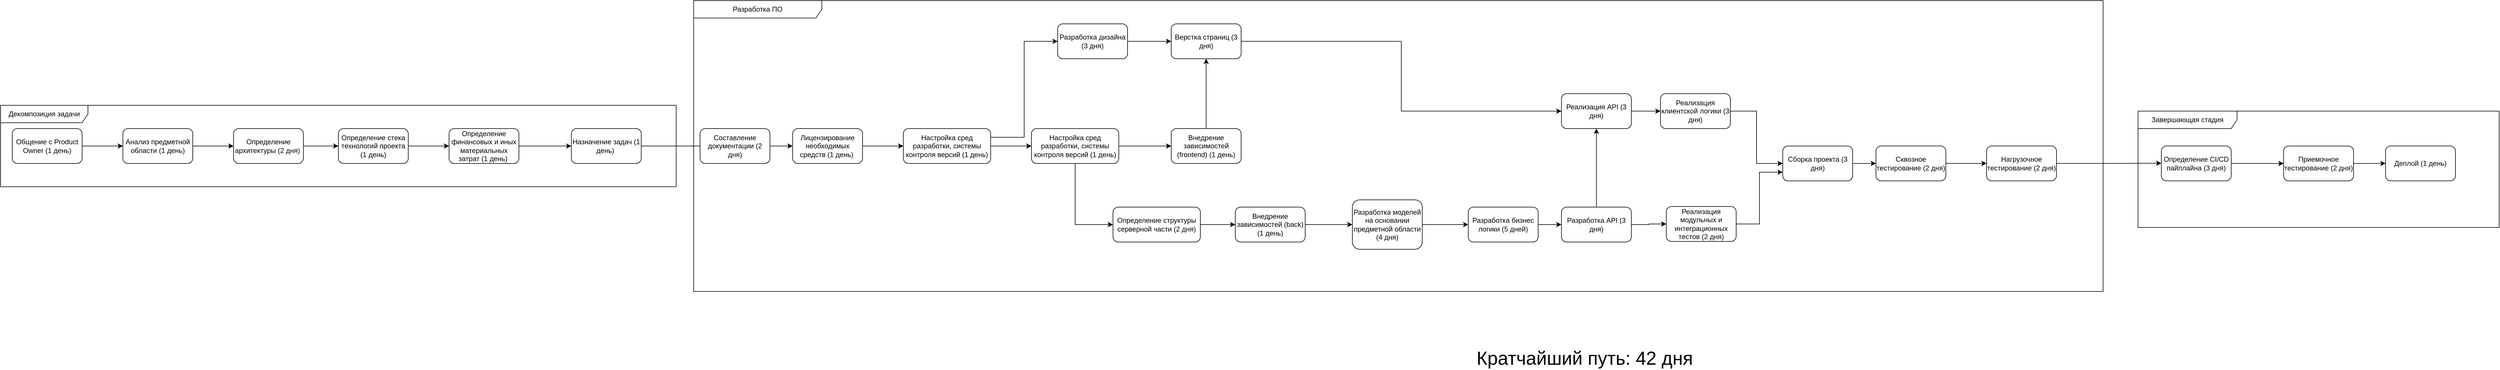 <mxfile version="20.5.1" type="github">
  <diagram id="G0ImZ3TkjKc3nKQnFde2" name="Страница 1">
    <mxGraphModel dx="3226" dy="1737" grid="1" gridSize="10" guides="1" tooltips="1" connect="1" arrows="1" fold="1" page="1" pageScale="1" pageWidth="827" pageHeight="1169" math="0" shadow="0">
      <root>
        <mxCell id="0" />
        <mxCell id="1" parent="0" />
        <mxCell id="lcK1XKiAMXI63a-Bte1b-5" style="edgeStyle=orthogonalEdgeStyle;rounded=0;orthogonalLoop=1;jettySize=auto;html=1;exitX=1;exitY=0.5;exitDx=0;exitDy=0;" parent="1" source="lcK1XKiAMXI63a-Bte1b-1" target="lcK1XKiAMXI63a-Bte1b-4" edge="1">
          <mxGeometry relative="1" as="geometry" />
        </mxCell>
        <mxCell id="lcK1XKiAMXI63a-Bte1b-1" value="Общение с Product Owner (1 день)" style="rounded=1;whiteSpace=wrap;html=1;" parent="1" vertex="1">
          <mxGeometry x="60" y="390" width="120" height="60" as="geometry" />
        </mxCell>
        <mxCell id="lcK1XKiAMXI63a-Bte1b-9" style="edgeStyle=orthogonalEdgeStyle;rounded=0;orthogonalLoop=1;jettySize=auto;html=1;exitX=1;exitY=0.5;exitDx=0;exitDy=0;" parent="1" source="lcK1XKiAMXI63a-Bte1b-4" target="lcK1XKiAMXI63a-Bte1b-8" edge="1">
          <mxGeometry relative="1" as="geometry" />
        </mxCell>
        <mxCell id="lcK1XKiAMXI63a-Bte1b-4" value="Анализ предметной области (1 день)" style="rounded=1;whiteSpace=wrap;html=1;" parent="1" vertex="1">
          <mxGeometry x="250" y="390" width="120" height="60" as="geometry" />
        </mxCell>
        <mxCell id="lcK1XKiAMXI63a-Bte1b-11" style="edgeStyle=orthogonalEdgeStyle;rounded=0;orthogonalLoop=1;jettySize=auto;html=1;exitX=1;exitY=0.5;exitDx=0;exitDy=0;" parent="1" source="lcK1XKiAMXI63a-Bte1b-8" target="lcK1XKiAMXI63a-Bte1b-10" edge="1">
          <mxGeometry relative="1" as="geometry" />
        </mxCell>
        <mxCell id="lcK1XKiAMXI63a-Bte1b-8" value="Определение архитектуры (2 дня)&amp;nbsp;" style="rounded=1;whiteSpace=wrap;html=1;" parent="1" vertex="1">
          <mxGeometry x="440" y="390" width="120" height="60" as="geometry" />
        </mxCell>
        <mxCell id="lcK1XKiAMXI63a-Bte1b-13" style="edgeStyle=orthogonalEdgeStyle;rounded=0;orthogonalLoop=1;jettySize=auto;html=1;exitX=1;exitY=0.5;exitDx=0;exitDy=0;" parent="1" source="lcK1XKiAMXI63a-Bte1b-10" target="lcK1XKiAMXI63a-Bte1b-12" edge="1">
          <mxGeometry relative="1" as="geometry" />
        </mxCell>
        <mxCell id="lcK1XKiAMXI63a-Bte1b-10" value="Определение стека технологий проекта (1 день)" style="rounded=1;whiteSpace=wrap;html=1;" parent="1" vertex="1">
          <mxGeometry x="620" y="390" width="120" height="60" as="geometry" />
        </mxCell>
        <mxCell id="lcK1XKiAMXI63a-Bte1b-15" style="edgeStyle=orthogonalEdgeStyle;rounded=0;orthogonalLoop=1;jettySize=auto;html=1;exitX=1;exitY=0.5;exitDx=0;exitDy=0;" parent="1" source="lcK1XKiAMXI63a-Bte1b-12" target="lcK1XKiAMXI63a-Bte1b-14" edge="1">
          <mxGeometry relative="1" as="geometry" />
        </mxCell>
        <mxCell id="lcK1XKiAMXI63a-Bte1b-12" value="Определение финансовых и иных материальных затрат (1 день)&amp;nbsp;" style="rounded=1;whiteSpace=wrap;html=1;" parent="1" vertex="1">
          <mxGeometry x="810" y="390" width="120" height="60" as="geometry" />
        </mxCell>
        <mxCell id="lcK1XKiAMXI63a-Bte1b-18" style="edgeStyle=orthogonalEdgeStyle;rounded=0;orthogonalLoop=1;jettySize=auto;html=1;exitX=1;exitY=0.5;exitDx=0;exitDy=0;" parent="1" source="lcK1XKiAMXI63a-Bte1b-14" edge="1">
          <mxGeometry relative="1" as="geometry">
            <mxPoint x="1250" y="420" as="targetPoint" />
          </mxGeometry>
        </mxCell>
        <mxCell id="lcK1XKiAMXI63a-Bte1b-14" value="Назначение задач (1 день)&amp;nbsp;" style="rounded=1;whiteSpace=wrap;html=1;" parent="1" vertex="1">
          <mxGeometry x="1020" y="390" width="120" height="60" as="geometry" />
        </mxCell>
        <mxCell id="lcK1XKiAMXI63a-Bte1b-16" value="Декомпозиция задачи" style="shape=umlFrame;whiteSpace=wrap;html=1;width=150;height=30;" parent="1" vertex="1">
          <mxGeometry x="40" y="350" width="1160" height="140" as="geometry" />
        </mxCell>
        <mxCell id="lcK1XKiAMXI63a-Bte1b-20" style="edgeStyle=orthogonalEdgeStyle;rounded=0;orthogonalLoop=1;jettySize=auto;html=1;exitX=1;exitY=0.5;exitDx=0;exitDy=0;" parent="1" source="lcK1XKiAMXI63a-Bte1b-17" target="lcK1XKiAMXI63a-Bte1b-19" edge="1">
          <mxGeometry relative="1" as="geometry" />
        </mxCell>
        <mxCell id="lcK1XKiAMXI63a-Bte1b-17" value="Лицензирование необходимых средств (1 день)&amp;nbsp;" style="rounded=1;whiteSpace=wrap;html=1;" parent="1" vertex="1">
          <mxGeometry x="1400" y="390" width="120" height="60" as="geometry" />
        </mxCell>
        <mxCell id="lcK1XKiAMXI63a-Bte1b-25" style="edgeStyle=orthogonalEdgeStyle;rounded=0;orthogonalLoop=1;jettySize=auto;html=1;exitX=1;exitY=0.5;exitDx=0;exitDy=0;" parent="1" source="lcK1XKiAMXI63a-Bte1b-19" target="lcK1XKiAMXI63a-Bte1b-24" edge="1">
          <mxGeometry relative="1" as="geometry" />
        </mxCell>
        <mxCell id="lcK1XKiAMXI63a-Bte1b-38" style="edgeStyle=orthogonalEdgeStyle;rounded=0;orthogonalLoop=1;jettySize=auto;html=1;exitX=1;exitY=0.25;exitDx=0;exitDy=0;entryX=0;entryY=0.5;entryDx=0;entryDy=0;" parent="1" source="lcK1XKiAMXI63a-Bte1b-19" target="lcK1XKiAMXI63a-Bte1b-22" edge="1">
          <mxGeometry relative="1" as="geometry" />
        </mxCell>
        <mxCell id="lcK1XKiAMXI63a-Bte1b-19" value="Настройка сред разработки, системы контроля версий (1 день)" style="rounded=1;whiteSpace=wrap;html=1;" parent="1" vertex="1">
          <mxGeometry x="1590" y="390" width="150" height="60" as="geometry" />
        </mxCell>
        <mxCell id="lcK1XKiAMXI63a-Bte1b-39" style="edgeStyle=orthogonalEdgeStyle;rounded=0;orthogonalLoop=1;jettySize=auto;html=1;exitX=1;exitY=0.5;exitDx=0;exitDy=0;" parent="1" source="lcK1XKiAMXI63a-Bte1b-22" target="lcK1XKiAMXI63a-Bte1b-26" edge="1">
          <mxGeometry relative="1" as="geometry" />
        </mxCell>
        <mxCell id="lcK1XKiAMXI63a-Bte1b-22" value="Разработка дизайна (3 дня)" style="rounded=1;whiteSpace=wrap;html=1;" parent="1" vertex="1">
          <mxGeometry x="1855" y="210" width="120" height="60" as="geometry" />
        </mxCell>
        <mxCell id="lcK1XKiAMXI63a-Bte1b-41" style="edgeStyle=orthogonalEdgeStyle;rounded=0;orthogonalLoop=1;jettySize=auto;html=1;exitX=1;exitY=0.5;exitDx=0;exitDy=0;entryX=0;entryY=0.5;entryDx=0;entryDy=0;" parent="1" source="lcK1XKiAMXI63a-Bte1b-24" target="lcK1XKiAMXI63a-Bte1b-29" edge="1">
          <mxGeometry relative="1" as="geometry" />
        </mxCell>
        <mxCell id="4vQOCHO3VHcIaMDnGL-M-1" style="edgeStyle=orthogonalEdgeStyle;rounded=0;orthogonalLoop=1;jettySize=auto;html=1;entryX=0;entryY=0.5;entryDx=0;entryDy=0;" edge="1" parent="1" source="lcK1XKiAMXI63a-Bte1b-24" target="4vQOCHO3VHcIaMDnGL-M-2">
          <mxGeometry relative="1" as="geometry">
            <mxPoint x="1885" y="590" as="targetPoint" />
          </mxGeometry>
        </mxCell>
        <mxCell id="lcK1XKiAMXI63a-Bte1b-24" value="Настройка сред разработки, системы контроля версий (1 день)" style="rounded=1;whiteSpace=wrap;html=1;" parent="1" vertex="1">
          <mxGeometry x="1810" y="390" width="150" height="60" as="geometry" />
        </mxCell>
        <mxCell id="4vQOCHO3VHcIaMDnGL-M-19" style="edgeStyle=orthogonalEdgeStyle;rounded=0;orthogonalLoop=1;jettySize=auto;html=1;exitX=1;exitY=0.5;exitDx=0;exitDy=0;entryX=0;entryY=0.5;entryDx=0;entryDy=0;" edge="1" parent="1" source="lcK1XKiAMXI63a-Bte1b-26" target="lcK1XKiAMXI63a-Bte1b-32">
          <mxGeometry relative="1" as="geometry" />
        </mxCell>
        <mxCell id="lcK1XKiAMXI63a-Bte1b-26" value="Верстка страниц (3 дня)" style="rounded=1;whiteSpace=wrap;html=1;" parent="1" vertex="1">
          <mxGeometry x="2050" y="210" width="120" height="60" as="geometry" />
        </mxCell>
        <mxCell id="lcK1XKiAMXI63a-Bte1b-42" style="edgeStyle=orthogonalEdgeStyle;rounded=0;orthogonalLoop=1;jettySize=auto;html=1;exitX=0.5;exitY=0;exitDx=0;exitDy=0;entryX=0.5;entryY=1;entryDx=0;entryDy=0;" parent="1" source="lcK1XKiAMXI63a-Bte1b-29" target="lcK1XKiAMXI63a-Bte1b-26" edge="1">
          <mxGeometry relative="1" as="geometry">
            <Array as="points" />
          </mxGeometry>
        </mxCell>
        <mxCell id="lcK1XKiAMXI63a-Bte1b-29" value="Внедрение зависимостей (frontend) (1 день)" style="rounded=1;whiteSpace=wrap;html=1;" parent="1" vertex="1">
          <mxGeometry x="2050" y="390" width="120" height="60" as="geometry" />
        </mxCell>
        <mxCell id="4vQOCHO3VHcIaMDnGL-M-20" style="edgeStyle=orthogonalEdgeStyle;rounded=0;orthogonalLoop=1;jettySize=auto;html=1;exitX=1;exitY=0.5;exitDx=0;exitDy=0;entryX=0;entryY=0.5;entryDx=0;entryDy=0;" edge="1" parent="1" source="lcK1XKiAMXI63a-Bte1b-32" target="4vQOCHO3VHcIaMDnGL-M-17">
          <mxGeometry relative="1" as="geometry" />
        </mxCell>
        <mxCell id="lcK1XKiAMXI63a-Bte1b-32" value="Реализация API (3 дня)" style="rounded=1;whiteSpace=wrap;html=1;" parent="1" vertex="1">
          <mxGeometry x="2720" y="330" width="120" height="60" as="geometry" />
        </mxCell>
        <mxCell id="lcK1XKiAMXI63a-Bte1b-37" style="edgeStyle=orthogonalEdgeStyle;rounded=0;orthogonalLoop=1;jettySize=auto;html=1;exitX=1;exitY=0.5;exitDx=0;exitDy=0;entryX=0;entryY=0.5;entryDx=0;entryDy=0;" parent="1" source="lcK1XKiAMXI63a-Bte1b-36" target="lcK1XKiAMXI63a-Bte1b-17" edge="1">
          <mxGeometry relative="1" as="geometry" />
        </mxCell>
        <mxCell id="lcK1XKiAMXI63a-Bte1b-36" value="Составление документации (2 дня)" style="rounded=1;whiteSpace=wrap;html=1;" parent="1" vertex="1">
          <mxGeometry x="1241" y="390" width="120" height="60" as="geometry" />
        </mxCell>
        <mxCell id="4vQOCHO3VHcIaMDnGL-M-3" style="edgeStyle=orthogonalEdgeStyle;rounded=0;orthogonalLoop=1;jettySize=auto;html=1;exitX=1;exitY=0.5;exitDx=0;exitDy=0;" edge="1" parent="1" source="4vQOCHO3VHcIaMDnGL-M-2" target="4vQOCHO3VHcIaMDnGL-M-4">
          <mxGeometry relative="1" as="geometry">
            <mxPoint x="2180" y="555" as="targetPoint" />
          </mxGeometry>
        </mxCell>
        <mxCell id="4vQOCHO3VHcIaMDnGL-M-2" value="Определение структуры серверной части (2 дня)" style="rounded=1;whiteSpace=wrap;html=1;" vertex="1" parent="1">
          <mxGeometry x="1950" y="525" width="150" height="60" as="geometry" />
        </mxCell>
        <mxCell id="4vQOCHO3VHcIaMDnGL-M-5" style="edgeStyle=orthogonalEdgeStyle;rounded=0;orthogonalLoop=1;jettySize=auto;html=1;exitX=1;exitY=0.5;exitDx=0;exitDy=0;" edge="1" parent="1" source="4vQOCHO3VHcIaMDnGL-M-4" target="4vQOCHO3VHcIaMDnGL-M-6">
          <mxGeometry relative="1" as="geometry">
            <mxPoint x="2380" y="555" as="targetPoint" />
          </mxGeometry>
        </mxCell>
        <mxCell id="4vQOCHO3VHcIaMDnGL-M-4" value="Внедрение зависимостей (back) (1 день)" style="rounded=1;whiteSpace=wrap;html=1;" vertex="1" parent="1">
          <mxGeometry x="2160" y="525" width="120" height="60" as="geometry" />
        </mxCell>
        <mxCell id="4vQOCHO3VHcIaMDnGL-M-7" style="edgeStyle=orthogonalEdgeStyle;rounded=0;orthogonalLoop=1;jettySize=auto;html=1;entryX=0;entryY=0.5;entryDx=0;entryDy=0;" edge="1" parent="1" source="4vQOCHO3VHcIaMDnGL-M-6" target="4vQOCHO3VHcIaMDnGL-M-9">
          <mxGeometry relative="1" as="geometry">
            <mxPoint x="2570" y="555" as="targetPoint" />
          </mxGeometry>
        </mxCell>
        <mxCell id="4vQOCHO3VHcIaMDnGL-M-6" value="Разработка моделей на основании предметной области (4 дня)" style="rounded=1;whiteSpace=wrap;html=1;" vertex="1" parent="1">
          <mxGeometry x="2361" y="512.5" width="120" height="85" as="geometry" />
        </mxCell>
        <mxCell id="4vQOCHO3VHcIaMDnGL-M-10" style="edgeStyle=orthogonalEdgeStyle;rounded=0;orthogonalLoop=1;jettySize=auto;html=1;exitX=1;exitY=0.5;exitDx=0;exitDy=0;" edge="1" parent="1" source="4vQOCHO3VHcIaMDnGL-M-9" target="4vQOCHO3VHcIaMDnGL-M-11">
          <mxGeometry relative="1" as="geometry">
            <mxPoint x="2780" y="555" as="targetPoint" />
          </mxGeometry>
        </mxCell>
        <mxCell id="4vQOCHO3VHcIaMDnGL-M-9" value="Разработка бизнес логики (5 дней)" style="rounded=1;whiteSpace=wrap;html=1;" vertex="1" parent="1">
          <mxGeometry x="2560" y="525" width="120" height="60" as="geometry" />
        </mxCell>
        <mxCell id="4vQOCHO3VHcIaMDnGL-M-12" style="edgeStyle=orthogonalEdgeStyle;rounded=0;orthogonalLoop=1;jettySize=auto;html=1;" edge="1" parent="1" source="4vQOCHO3VHcIaMDnGL-M-11" target="4vQOCHO3VHcIaMDnGL-M-13">
          <mxGeometry relative="1" as="geometry">
            <mxPoint x="2920" y="555" as="targetPoint" />
          </mxGeometry>
        </mxCell>
        <mxCell id="4vQOCHO3VHcIaMDnGL-M-21" style="edgeStyle=orthogonalEdgeStyle;rounded=0;orthogonalLoop=1;jettySize=auto;html=1;exitX=0.5;exitY=0;exitDx=0;exitDy=0;entryX=0.5;entryY=1;entryDx=0;entryDy=0;" edge="1" parent="1" source="4vQOCHO3VHcIaMDnGL-M-11" target="lcK1XKiAMXI63a-Bte1b-32">
          <mxGeometry relative="1" as="geometry" />
        </mxCell>
        <mxCell id="4vQOCHO3VHcIaMDnGL-M-11" value="Разработка API (3 дня)" style="rounded=1;whiteSpace=wrap;html=1;" vertex="1" parent="1">
          <mxGeometry x="2720" y="525" width="120" height="60" as="geometry" />
        </mxCell>
        <mxCell id="4vQOCHO3VHcIaMDnGL-M-23" style="edgeStyle=orthogonalEdgeStyle;rounded=0;orthogonalLoop=1;jettySize=auto;html=1;exitX=1;exitY=0.5;exitDx=0;exitDy=0;entryX=0;entryY=0.75;entryDx=0;entryDy=0;" edge="1" parent="1" source="4vQOCHO3VHcIaMDnGL-M-13" target="4vQOCHO3VHcIaMDnGL-M-22">
          <mxGeometry relative="1" as="geometry" />
        </mxCell>
        <mxCell id="4vQOCHO3VHcIaMDnGL-M-13" value="Реализация модульных и интеграционных тестов (2 дня)" style="rounded=1;whiteSpace=wrap;html=1;" vertex="1" parent="1">
          <mxGeometry x="2900" y="524" width="120" height="60" as="geometry" />
        </mxCell>
        <mxCell id="4vQOCHO3VHcIaMDnGL-M-24" style="edgeStyle=orthogonalEdgeStyle;rounded=0;orthogonalLoop=1;jettySize=auto;html=1;exitX=1;exitY=0.5;exitDx=0;exitDy=0;entryX=0;entryY=0.5;entryDx=0;entryDy=0;" edge="1" parent="1" source="4vQOCHO3VHcIaMDnGL-M-17" target="4vQOCHO3VHcIaMDnGL-M-22">
          <mxGeometry relative="1" as="geometry" />
        </mxCell>
        <mxCell id="4vQOCHO3VHcIaMDnGL-M-17" value="Реализация клиентской логики (3 дня)" style="rounded=1;whiteSpace=wrap;html=1;" vertex="1" parent="1">
          <mxGeometry x="2890" y="330" width="120" height="60" as="geometry" />
        </mxCell>
        <mxCell id="4vQOCHO3VHcIaMDnGL-M-25" style="edgeStyle=orthogonalEdgeStyle;rounded=0;orthogonalLoop=1;jettySize=auto;html=1;exitX=1;exitY=0.5;exitDx=0;exitDy=0;" edge="1" parent="1" source="4vQOCHO3VHcIaMDnGL-M-22" target="4vQOCHO3VHcIaMDnGL-M-26">
          <mxGeometry relative="1" as="geometry">
            <mxPoint x="3320" y="449.909" as="targetPoint" />
          </mxGeometry>
        </mxCell>
        <mxCell id="4vQOCHO3VHcIaMDnGL-M-22" value="Сборка проекта (3 дня)" style="rounded=1;whiteSpace=wrap;html=1;" vertex="1" parent="1">
          <mxGeometry x="3100" y="420" width="120" height="60" as="geometry" />
        </mxCell>
        <mxCell id="4vQOCHO3VHcIaMDnGL-M-27" style="edgeStyle=orthogonalEdgeStyle;rounded=0;orthogonalLoop=1;jettySize=auto;html=1;exitX=1;exitY=0.5;exitDx=0;exitDy=0;" edge="1" parent="1" source="4vQOCHO3VHcIaMDnGL-M-26" target="4vQOCHO3VHcIaMDnGL-M-28">
          <mxGeometry relative="1" as="geometry">
            <mxPoint x="3450" y="449.909" as="targetPoint" />
          </mxGeometry>
        </mxCell>
        <mxCell id="4vQOCHO3VHcIaMDnGL-M-26" value="Сквозное тестирование (2 дня)" style="rounded=1;whiteSpace=wrap;html=1;" vertex="1" parent="1">
          <mxGeometry x="3260" y="419.909" width="120" height="60" as="geometry" />
        </mxCell>
        <mxCell id="4vQOCHO3VHcIaMDnGL-M-30" style="edgeStyle=orthogonalEdgeStyle;rounded=0;orthogonalLoop=1;jettySize=auto;html=1;exitX=1;exitY=0.5;exitDx=0;exitDy=0;" edge="1" parent="1" source="4vQOCHO3VHcIaMDnGL-M-28">
          <mxGeometry relative="1" as="geometry">
            <mxPoint x="3750" y="449.5" as="targetPoint" />
          </mxGeometry>
        </mxCell>
        <mxCell id="4vQOCHO3VHcIaMDnGL-M-28" value="Нагрузочное тестирование (2 дня)" style="rounded=1;whiteSpace=wrap;html=1;" vertex="1" parent="1">
          <mxGeometry x="3450" y="419.909" width="120" height="60" as="geometry" />
        </mxCell>
        <mxCell id="4vQOCHO3VHcIaMDnGL-M-29" value="Разработка ПО" style="shape=umlFrame;whiteSpace=wrap;html=1;width=220;height=30;" vertex="1" parent="1">
          <mxGeometry x="1230" y="170" width="2420" height="500" as="geometry" />
        </mxCell>
        <mxCell id="4vQOCHO3VHcIaMDnGL-M-32" style="edgeStyle=orthogonalEdgeStyle;rounded=0;orthogonalLoop=1;jettySize=auto;html=1;exitX=1;exitY=0.5;exitDx=0;exitDy=0;" edge="1" parent="1" source="4vQOCHO3VHcIaMDnGL-M-31" target="4vQOCHO3VHcIaMDnGL-M-33">
          <mxGeometry relative="1" as="geometry">
            <mxPoint x="3940" y="450" as="targetPoint" />
          </mxGeometry>
        </mxCell>
        <mxCell id="4vQOCHO3VHcIaMDnGL-M-31" value="Определение CI/CD пайплайна (3 дня)" style="rounded=1;whiteSpace=wrap;html=1;" vertex="1" parent="1">
          <mxGeometry x="3750" y="419.91" width="120" height="60" as="geometry" />
        </mxCell>
        <mxCell id="4vQOCHO3VHcIaMDnGL-M-34" style="edgeStyle=orthogonalEdgeStyle;rounded=0;orthogonalLoop=1;jettySize=auto;html=1;exitX=1;exitY=0.5;exitDx=0;exitDy=0;" edge="1" parent="1" source="4vQOCHO3VHcIaMDnGL-M-33" target="4vQOCHO3VHcIaMDnGL-M-35">
          <mxGeometry relative="1" as="geometry">
            <mxPoint x="4150" y="450" as="targetPoint" />
          </mxGeometry>
        </mxCell>
        <mxCell id="4vQOCHO3VHcIaMDnGL-M-33" value="Приемочное тестирование (2 дня)" style="rounded=1;whiteSpace=wrap;html=1;" vertex="1" parent="1">
          <mxGeometry x="3960" y="420" width="120" height="60" as="geometry" />
        </mxCell>
        <mxCell id="4vQOCHO3VHcIaMDnGL-M-35" value="Деплой (1 день)" style="rounded=1;whiteSpace=wrap;html=1;" vertex="1" parent="1">
          <mxGeometry x="4135" y="419.91" width="120" height="60" as="geometry" />
        </mxCell>
        <mxCell id="4vQOCHO3VHcIaMDnGL-M-36" value="Завершающая стадия" style="shape=umlFrame;whiteSpace=wrap;html=1;width=170;height=30;" vertex="1" parent="1">
          <mxGeometry x="3710" y="360" width="620" height="200" as="geometry" />
        </mxCell>
        <mxCell id="4vQOCHO3VHcIaMDnGL-M-37" value="&lt;font style=&quot;font-size: 32px;&quot;&gt;Кратчайший путь: 42 дня&lt;/font&gt;" style="text;html=1;strokeColor=none;fillColor=none;align=center;verticalAlign=middle;whiteSpace=wrap;rounded=0;" vertex="1" parent="1">
          <mxGeometry x="2400" y="770" width="720" height="30" as="geometry" />
        </mxCell>
      </root>
    </mxGraphModel>
  </diagram>
</mxfile>
